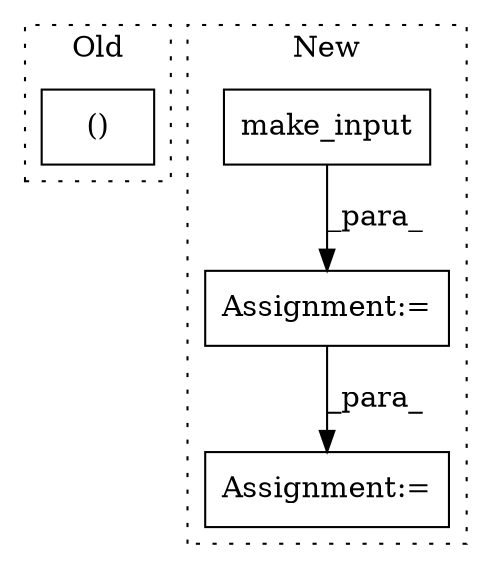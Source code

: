 digraph G {
subgraph cluster0 {
1 [label="()" a="106" s="1636" l="43" shape="box"];
label = "Old";
style="dotted";
}
subgraph cluster1 {
2 [label="make_input" a="32" s="1700,1726" l="11,1" shape="box"];
3 [label="Assignment:=" a="7" s="1797" l="1" shape="box"];
4 [label="Assignment:=" a="7" s="1739" l="1" shape="box"];
label = "New";
style="dotted";
}
2 -> 4 [label="_para_"];
4 -> 3 [label="_para_"];
}